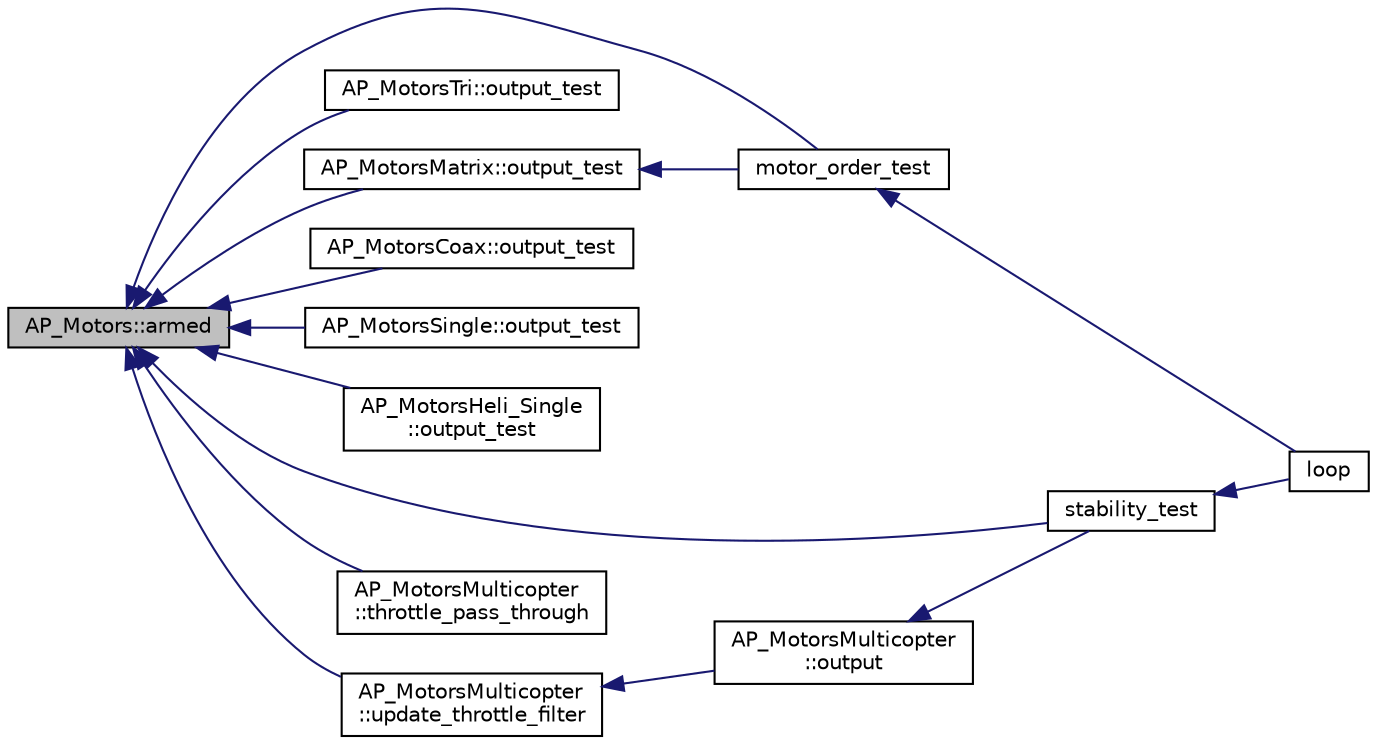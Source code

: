 digraph "AP_Motors::armed"
{
 // INTERACTIVE_SVG=YES
  edge [fontname="Helvetica",fontsize="10",labelfontname="Helvetica",labelfontsize="10"];
  node [fontname="Helvetica",fontsize="10",shape=record];
  rankdir="LR";
  Node1 [label="AP_Motors::armed",height=0.2,width=0.4,color="black", fillcolor="grey75", style="filled", fontcolor="black"];
  Node1 -> Node2 [dir="back",color="midnightblue",fontsize="10",style="solid",fontname="Helvetica"];
  Node2 [label="motor_order_test",height=0.2,width=0.4,color="black", fillcolor="white", style="filled",URL="$AP__Motors__test_8cpp.html#a57a49546fb6c5b2c9b423caa333e82b1"];
  Node2 -> Node3 [dir="back",color="midnightblue",fontsize="10",style="solid",fontname="Helvetica"];
  Node3 [label="loop",height=0.2,width=0.4,color="black", fillcolor="white", style="filled",URL="$AP__Motors__test_8cpp.html#afe461d27b9c48d5921c00d521181f12f"];
  Node1 -> Node4 [dir="back",color="midnightblue",fontsize="10",style="solid",fontname="Helvetica"];
  Node4 [label="AP_MotorsTri::output_test",height=0.2,width=0.4,color="black", fillcolor="white", style="filled",URL="$classAP__MotorsTri.html#a89adfeb588f58acc6df141919373325a"];
  Node1 -> Node5 [dir="back",color="midnightblue",fontsize="10",style="solid",fontname="Helvetica"];
  Node5 [label="AP_MotorsMatrix::output_test",height=0.2,width=0.4,color="black", fillcolor="white", style="filled",URL="$classAP__MotorsMatrix.html#a39465beda648409a64e27ad97a776505"];
  Node5 -> Node2 [dir="back",color="midnightblue",fontsize="10",style="solid",fontname="Helvetica"];
  Node1 -> Node6 [dir="back",color="midnightblue",fontsize="10",style="solid",fontname="Helvetica"];
  Node6 [label="AP_MotorsCoax::output_test",height=0.2,width=0.4,color="black", fillcolor="white", style="filled",URL="$classAP__MotorsCoax.html#aeaee5d0394bb74fff39315ef79bde4d0"];
  Node1 -> Node7 [dir="back",color="midnightblue",fontsize="10",style="solid",fontname="Helvetica"];
  Node7 [label="AP_MotorsSingle::output_test",height=0.2,width=0.4,color="black", fillcolor="white", style="filled",URL="$classAP__MotorsSingle.html#a64dd226b358a86dfaba846a9c026560f"];
  Node1 -> Node8 [dir="back",color="midnightblue",fontsize="10",style="solid",fontname="Helvetica"];
  Node8 [label="AP_MotorsHeli_Single\l::output_test",height=0.2,width=0.4,color="black", fillcolor="white", style="filled",URL="$classAP__MotorsHeli__Single.html#a7783bd0ecc761abebbeec3e920b3aab4"];
  Node1 -> Node9 [dir="back",color="midnightblue",fontsize="10",style="solid",fontname="Helvetica"];
  Node9 [label="stability_test",height=0.2,width=0.4,color="black", fillcolor="white", style="filled",URL="$AP__Motors__test_8cpp.html#a7f47bb79f883994514efee9d8de3ec0c"];
  Node9 -> Node3 [dir="back",color="midnightblue",fontsize="10",style="solid",fontname="Helvetica"];
  Node1 -> Node10 [dir="back",color="midnightblue",fontsize="10",style="solid",fontname="Helvetica"];
  Node10 [label="AP_MotorsMulticopter\l::throttle_pass_through",height=0.2,width=0.4,color="black", fillcolor="white", style="filled",URL="$classAP__MotorsMulticopter.html#ae231e865d020337be53897537555c4e8"];
  Node1 -> Node11 [dir="back",color="midnightblue",fontsize="10",style="solid",fontname="Helvetica"];
  Node11 [label="AP_MotorsMulticopter\l::update_throttle_filter",height=0.2,width=0.4,color="black", fillcolor="white", style="filled",URL="$classAP__MotorsMulticopter.html#abf6f8e888f48855f4f47d39efe0fd4a1"];
  Node11 -> Node12 [dir="back",color="midnightblue",fontsize="10",style="solid",fontname="Helvetica"];
  Node12 [label="AP_MotorsMulticopter\l::output",height=0.2,width=0.4,color="black", fillcolor="white", style="filled",URL="$classAP__MotorsMulticopter.html#aaf6c07b5dc56f5a91988bf7cccbbe067"];
  Node12 -> Node9 [dir="back",color="midnightblue",fontsize="10",style="solid",fontname="Helvetica"];
}
